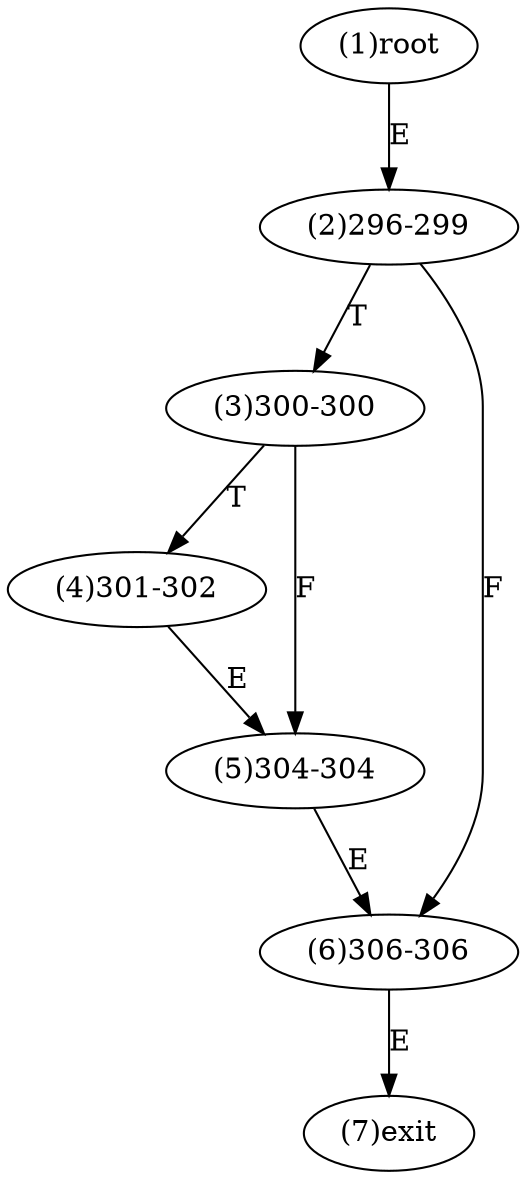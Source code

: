 digraph "" { 
1[ label="(1)root"];
2[ label="(2)296-299"];
3[ label="(3)300-300"];
4[ label="(4)301-302"];
5[ label="(5)304-304"];
6[ label="(6)306-306"];
7[ label="(7)exit"];
1->2[ label="E"];
2->6[ label="F"];
2->3[ label="T"];
3->5[ label="F"];
3->4[ label="T"];
4->5[ label="E"];
5->6[ label="E"];
6->7[ label="E"];
}